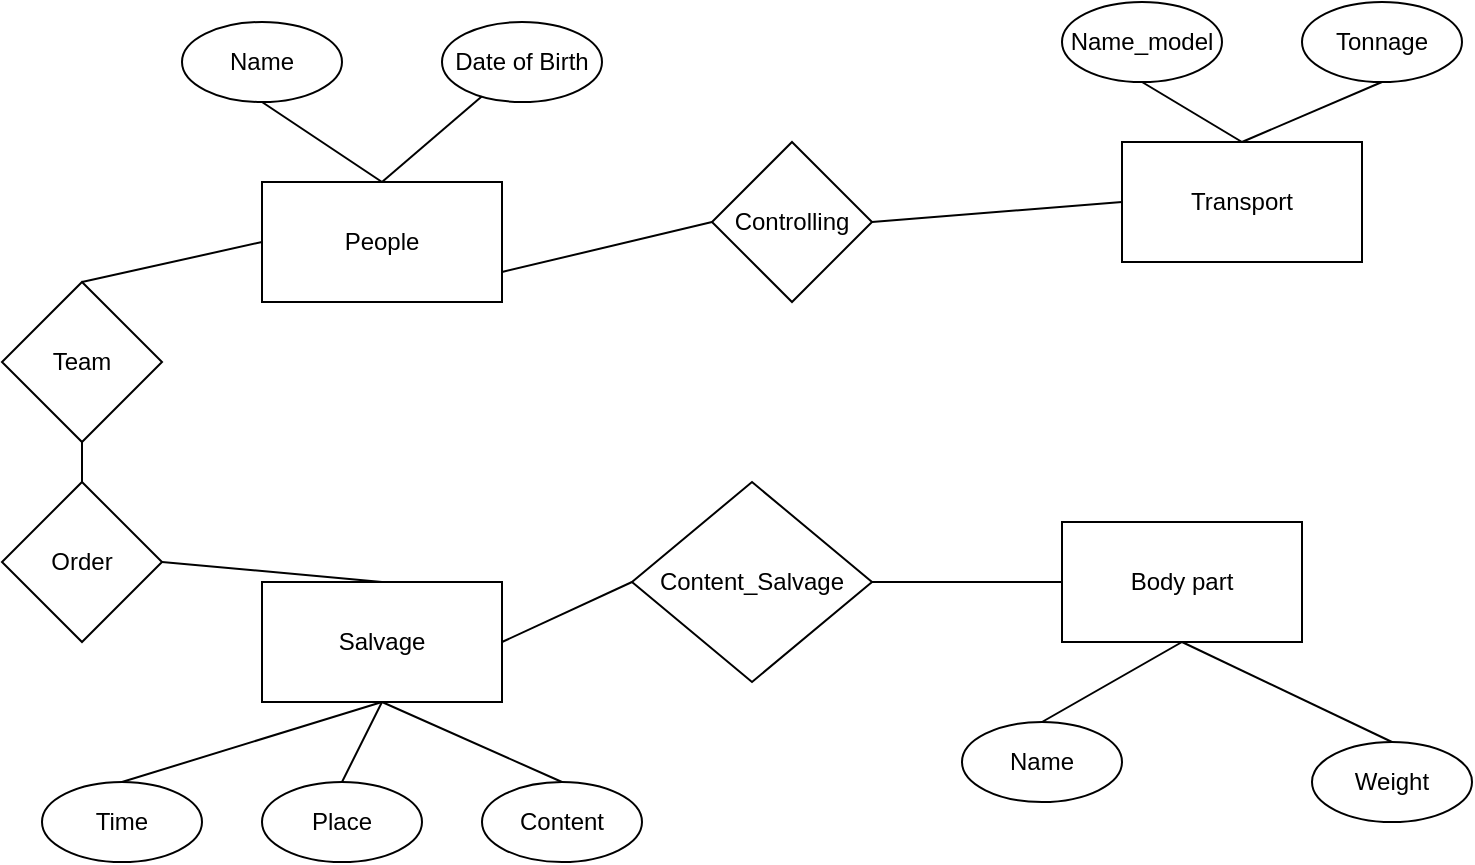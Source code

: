 <mxfile version="20.4.0" type="github">
  <diagram id="_ZWaxzBOlsLwsD3KHRWm" name="Page-1">
    <mxGraphModel dx="1422" dy="798" grid="1" gridSize="10" guides="1" tooltips="1" connect="1" arrows="1" fold="1" page="1" pageScale="1" pageWidth="850" pageHeight="1100" math="0" shadow="0">
      <root>
        <mxCell id="0" />
        <mxCell id="1" parent="0" />
        <mxCell id="pfXwxEPZTydBmNVGmDUg-1" value="People" style="rounded=0;whiteSpace=wrap;html=1;" vertex="1" parent="1">
          <mxGeometry x="200" y="180" width="120" height="60" as="geometry" />
        </mxCell>
        <mxCell id="pfXwxEPZTydBmNVGmDUg-2" value="Body part" style="rounded=0;whiteSpace=wrap;html=1;" vertex="1" parent="1">
          <mxGeometry x="600" y="350" width="120" height="60" as="geometry" />
        </mxCell>
        <mxCell id="pfXwxEPZTydBmNVGmDUg-3" value="Salvage" style="rounded=0;whiteSpace=wrap;html=1;" vertex="1" parent="1">
          <mxGeometry x="200" y="380" width="120" height="60" as="geometry" />
        </mxCell>
        <mxCell id="pfXwxEPZTydBmNVGmDUg-4" value="Transport" style="rounded=0;whiteSpace=wrap;html=1;" vertex="1" parent="1">
          <mxGeometry x="630" y="160" width="120" height="60" as="geometry" />
        </mxCell>
        <mxCell id="pfXwxEPZTydBmNVGmDUg-5" value="Name" style="ellipse;whiteSpace=wrap;html=1;" vertex="1" parent="1">
          <mxGeometry x="160" y="100" width="80" height="40" as="geometry" />
        </mxCell>
        <mxCell id="pfXwxEPZTydBmNVGmDUg-6" value="Date of Birth" style="ellipse;whiteSpace=wrap;html=1;" vertex="1" parent="1">
          <mxGeometry x="290" y="100" width="80" height="40" as="geometry" />
        </mxCell>
        <mxCell id="pfXwxEPZTydBmNVGmDUg-7" value="" style="endArrow=none;html=1;rounded=0;exitX=0.5;exitY=1;exitDx=0;exitDy=0;entryX=0.5;entryY=0;entryDx=0;entryDy=0;" edge="1" parent="1" source="pfXwxEPZTydBmNVGmDUg-5" target="pfXwxEPZTydBmNVGmDUg-1">
          <mxGeometry width="50" height="50" relative="1" as="geometry">
            <mxPoint x="400" y="440" as="sourcePoint" />
            <mxPoint x="450" y="390" as="targetPoint" />
          </mxGeometry>
        </mxCell>
        <mxCell id="pfXwxEPZTydBmNVGmDUg-8" value="" style="endArrow=none;html=1;rounded=0;exitX=0.5;exitY=0;exitDx=0;exitDy=0;" edge="1" parent="1" source="pfXwxEPZTydBmNVGmDUg-1" target="pfXwxEPZTydBmNVGmDUg-6">
          <mxGeometry width="50" height="50" relative="1" as="geometry">
            <mxPoint x="400" y="440" as="sourcePoint" />
            <mxPoint x="450" y="390" as="targetPoint" />
          </mxGeometry>
        </mxCell>
        <mxCell id="pfXwxEPZTydBmNVGmDUg-9" value="Name" style="ellipse;whiteSpace=wrap;html=1;" vertex="1" parent="1">
          <mxGeometry x="550" y="450" width="80" height="40" as="geometry" />
        </mxCell>
        <mxCell id="pfXwxEPZTydBmNVGmDUg-10" value="Weight" style="ellipse;whiteSpace=wrap;html=1;" vertex="1" parent="1">
          <mxGeometry x="725" y="460" width="80" height="40" as="geometry" />
        </mxCell>
        <mxCell id="pfXwxEPZTydBmNVGmDUg-11" value="" style="endArrow=none;html=1;rounded=0;exitX=0.5;exitY=0;exitDx=0;exitDy=0;entryX=0.5;entryY=1;entryDx=0;entryDy=0;" edge="1" parent="1" source="pfXwxEPZTydBmNVGmDUg-9" target="pfXwxEPZTydBmNVGmDUg-2">
          <mxGeometry width="50" height="50" relative="1" as="geometry">
            <mxPoint x="425" y="720" as="sourcePoint" />
            <mxPoint x="475" y="670" as="targetPoint" />
          </mxGeometry>
        </mxCell>
        <mxCell id="pfXwxEPZTydBmNVGmDUg-12" value="" style="endArrow=none;html=1;rounded=0;entryX=0.5;entryY=0;entryDx=0;entryDy=0;exitX=0.5;exitY=1;exitDx=0;exitDy=0;" edge="1" parent="1" source="pfXwxEPZTydBmNVGmDUg-2" target="pfXwxEPZTydBmNVGmDUg-10">
          <mxGeometry width="50" height="50" relative="1" as="geometry">
            <mxPoint x="425" y="720" as="sourcePoint" />
            <mxPoint x="475" y="670" as="targetPoint" />
          </mxGeometry>
        </mxCell>
        <mxCell id="pfXwxEPZTydBmNVGmDUg-14" value="Time" style="ellipse;whiteSpace=wrap;html=1;" vertex="1" parent="1">
          <mxGeometry x="90" y="480" width="80" height="40" as="geometry" />
        </mxCell>
        <mxCell id="pfXwxEPZTydBmNVGmDUg-15" value="Place" style="ellipse;whiteSpace=wrap;html=1;" vertex="1" parent="1">
          <mxGeometry x="200" y="480" width="80" height="40" as="geometry" />
        </mxCell>
        <mxCell id="pfXwxEPZTydBmNVGmDUg-16" value="Content" style="ellipse;whiteSpace=wrap;html=1;" vertex="1" parent="1">
          <mxGeometry x="310" y="480" width="80" height="40" as="geometry" />
        </mxCell>
        <mxCell id="pfXwxEPZTydBmNVGmDUg-17" value="" style="endArrow=none;html=1;rounded=0;exitX=0.5;exitY=1;exitDx=0;exitDy=0;entryX=0.5;entryY=0;entryDx=0;entryDy=0;" edge="1" parent="1" source="pfXwxEPZTydBmNVGmDUg-3" target="pfXwxEPZTydBmNVGmDUg-16">
          <mxGeometry width="50" height="50" relative="1" as="geometry">
            <mxPoint x="400" y="440" as="sourcePoint" />
            <mxPoint x="450" y="390" as="targetPoint" />
          </mxGeometry>
        </mxCell>
        <mxCell id="pfXwxEPZTydBmNVGmDUg-19" value="" style="endArrow=none;html=1;rounded=0;exitX=0.5;exitY=1;exitDx=0;exitDy=0;entryX=0.5;entryY=0;entryDx=0;entryDy=0;" edge="1" parent="1" source="pfXwxEPZTydBmNVGmDUg-3" target="pfXwxEPZTydBmNVGmDUg-15">
          <mxGeometry width="50" height="50" relative="1" as="geometry">
            <mxPoint x="270" y="450" as="sourcePoint" />
            <mxPoint x="360" y="490" as="targetPoint" />
          </mxGeometry>
        </mxCell>
        <mxCell id="pfXwxEPZTydBmNVGmDUg-20" value="" style="endArrow=none;html=1;rounded=0;exitX=0.5;exitY=1;exitDx=0;exitDy=0;entryX=0.5;entryY=0;entryDx=0;entryDy=0;" edge="1" parent="1" source="pfXwxEPZTydBmNVGmDUg-3" target="pfXwxEPZTydBmNVGmDUg-14">
          <mxGeometry width="50" height="50" relative="1" as="geometry">
            <mxPoint x="280" y="460" as="sourcePoint" />
            <mxPoint x="370" y="500" as="targetPoint" />
          </mxGeometry>
        </mxCell>
        <mxCell id="pfXwxEPZTydBmNVGmDUg-21" value="Name_model" style="ellipse;whiteSpace=wrap;html=1;" vertex="1" parent="1">
          <mxGeometry x="600" y="90" width="80" height="40" as="geometry" />
        </mxCell>
        <mxCell id="pfXwxEPZTydBmNVGmDUg-22" value="Tonnage" style="ellipse;whiteSpace=wrap;html=1;" vertex="1" parent="1">
          <mxGeometry x="720" y="90" width="80" height="40" as="geometry" />
        </mxCell>
        <mxCell id="pfXwxEPZTydBmNVGmDUg-23" value="" style="endArrow=none;html=1;rounded=0;exitX=0.5;exitY=1;exitDx=0;exitDy=0;entryX=0.5;entryY=0;entryDx=0;entryDy=0;" edge="1" parent="1" source="pfXwxEPZTydBmNVGmDUg-21" target="pfXwxEPZTydBmNVGmDUg-4">
          <mxGeometry width="50" height="50" relative="1" as="geometry">
            <mxPoint x="425" y="580" as="sourcePoint" />
            <mxPoint x="685" y="200" as="targetPoint" />
          </mxGeometry>
        </mxCell>
        <mxCell id="pfXwxEPZTydBmNVGmDUg-24" value="" style="endArrow=none;html=1;rounded=0;entryX=0.5;entryY=1;entryDx=0;entryDy=0;exitX=0.5;exitY=0;exitDx=0;exitDy=0;" edge="1" parent="1" target="pfXwxEPZTydBmNVGmDUg-22" source="pfXwxEPZTydBmNVGmDUg-4">
          <mxGeometry width="50" height="50" relative="1" as="geometry">
            <mxPoint x="675" y="320" as="sourcePoint" />
            <mxPoint x="475" y="530" as="targetPoint" />
          </mxGeometry>
        </mxCell>
        <mxCell id="pfXwxEPZTydBmNVGmDUg-25" value="Controlling" style="rhombus;whiteSpace=wrap;html=1;" vertex="1" parent="1">
          <mxGeometry x="425" y="160" width="80" height="80" as="geometry" />
        </mxCell>
        <mxCell id="pfXwxEPZTydBmNVGmDUg-26" value="" style="endArrow=none;html=1;rounded=0;exitX=1;exitY=0.75;exitDx=0;exitDy=0;entryX=0;entryY=0.5;entryDx=0;entryDy=0;" edge="1" parent="1" source="pfXwxEPZTydBmNVGmDUg-1" target="pfXwxEPZTydBmNVGmDUg-25">
          <mxGeometry width="50" height="50" relative="1" as="geometry">
            <mxPoint x="400" y="440" as="sourcePoint" />
            <mxPoint x="450" y="390" as="targetPoint" />
          </mxGeometry>
        </mxCell>
        <mxCell id="pfXwxEPZTydBmNVGmDUg-27" value="" style="endArrow=none;html=1;rounded=0;entryX=1;entryY=0.5;entryDx=0;entryDy=0;exitX=0;exitY=0.5;exitDx=0;exitDy=0;" edge="1" parent="1" source="pfXwxEPZTydBmNVGmDUg-4" target="pfXwxEPZTydBmNVGmDUg-25">
          <mxGeometry width="50" height="50" relative="1" as="geometry">
            <mxPoint x="445" y="200" as="sourcePoint" />
            <mxPoint x="550" y="70" as="targetPoint" />
          </mxGeometry>
        </mxCell>
        <mxCell id="pfXwxEPZTydBmNVGmDUg-28" value="Team" style="rhombus;whiteSpace=wrap;html=1;" vertex="1" parent="1">
          <mxGeometry x="70" y="230" width="80" height="80" as="geometry" />
        </mxCell>
        <mxCell id="pfXwxEPZTydBmNVGmDUg-29" value="" style="endArrow=none;html=1;rounded=0;exitX=0.5;exitY=0;exitDx=0;exitDy=0;entryX=0;entryY=0.5;entryDx=0;entryDy=0;" edge="1" parent="1" source="pfXwxEPZTydBmNVGmDUg-28" target="pfXwxEPZTydBmNVGmDUg-1">
          <mxGeometry width="50" height="50" relative="1" as="geometry">
            <mxPoint x="400" y="440" as="sourcePoint" />
            <mxPoint x="180" y="340" as="targetPoint" />
          </mxGeometry>
        </mxCell>
        <mxCell id="pfXwxEPZTydBmNVGmDUg-30" value="Order" style="rhombus;whiteSpace=wrap;html=1;" vertex="1" parent="1">
          <mxGeometry x="70" y="330" width="80" height="80" as="geometry" />
        </mxCell>
        <mxCell id="pfXwxEPZTydBmNVGmDUg-31" value="" style="endArrow=none;html=1;rounded=0;exitX=1;exitY=0.5;exitDx=0;exitDy=0;entryX=0.5;entryY=0;entryDx=0;entryDy=0;" edge="1" parent="1" source="pfXwxEPZTydBmNVGmDUg-30" target="pfXwxEPZTydBmNVGmDUg-3">
          <mxGeometry width="50" height="50" relative="1" as="geometry">
            <mxPoint x="400" y="440" as="sourcePoint" />
            <mxPoint x="450" y="390" as="targetPoint" />
          </mxGeometry>
        </mxCell>
        <mxCell id="pfXwxEPZTydBmNVGmDUg-32" value="" style="endArrow=none;html=1;rounded=0;exitX=0.5;exitY=0;exitDx=0;exitDy=0;entryX=0.5;entryY=1;entryDx=0;entryDy=0;" edge="1" parent="1" source="pfXwxEPZTydBmNVGmDUg-30" target="pfXwxEPZTydBmNVGmDUg-28">
          <mxGeometry width="50" height="50" relative="1" as="geometry">
            <mxPoint x="400" y="440" as="sourcePoint" />
            <mxPoint x="450" y="390" as="targetPoint" />
          </mxGeometry>
        </mxCell>
        <mxCell id="pfXwxEPZTydBmNVGmDUg-33" value="Content_Salvage" style="rhombus;whiteSpace=wrap;html=1;" vertex="1" parent="1">
          <mxGeometry x="385" y="330" width="120" height="100" as="geometry" />
        </mxCell>
        <mxCell id="pfXwxEPZTydBmNVGmDUg-34" value="" style="endArrow=none;html=1;rounded=0;exitX=1;exitY=0.5;exitDx=0;exitDy=0;entryX=0;entryY=0.5;entryDx=0;entryDy=0;" edge="1" parent="1" source="pfXwxEPZTydBmNVGmDUg-3" target="pfXwxEPZTydBmNVGmDUg-33">
          <mxGeometry width="50" height="50" relative="1" as="geometry">
            <mxPoint x="400" y="440" as="sourcePoint" />
            <mxPoint x="450" y="390" as="targetPoint" />
          </mxGeometry>
        </mxCell>
        <mxCell id="pfXwxEPZTydBmNVGmDUg-35" value="" style="endArrow=none;html=1;rounded=0;entryX=1;entryY=0.5;entryDx=0;entryDy=0;exitX=0;exitY=0.5;exitDx=0;exitDy=0;" edge="1" parent="1" source="pfXwxEPZTydBmNVGmDUg-2" target="pfXwxEPZTydBmNVGmDUg-33">
          <mxGeometry width="50" height="50" relative="1" as="geometry">
            <mxPoint x="400" y="440" as="sourcePoint" />
            <mxPoint x="450" y="390" as="targetPoint" />
          </mxGeometry>
        </mxCell>
      </root>
    </mxGraphModel>
  </diagram>
</mxfile>
